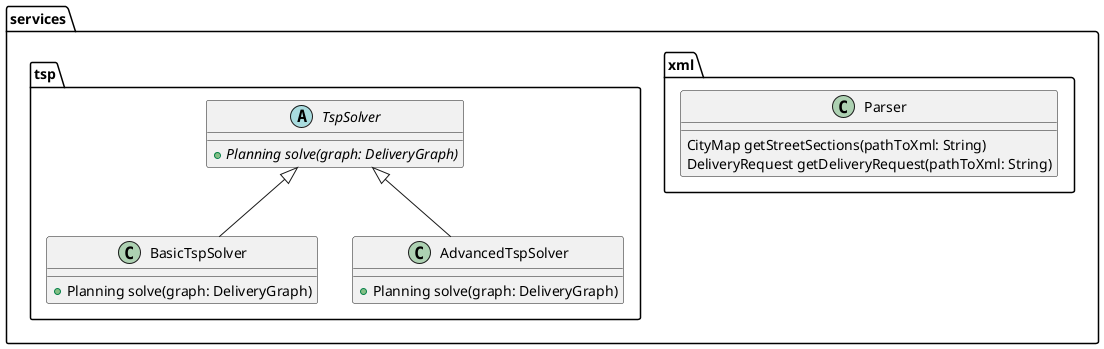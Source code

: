 @startuml

package services {
    package xml {
        class Parser {
            CityMap getStreetSections(pathToXml: String)
            DeliveryRequest getDeliveryRequest(pathToXml: String)
        }
    }

    package tsp {
        abstract class TspSolver {
            +{abstract} Planning solve(graph: DeliveryGraph)
        }

        class BasicTspSolver {
            +Planning solve(graph: DeliveryGraph)
        }

        class AdvancedTspSolver {
            +Planning solve(graph: DeliveryGraph)
        }

        TspSolver <|-- BasicTspSolver
        TspSolver <|-- AdvancedTspSolver

    }
}



@enduml
